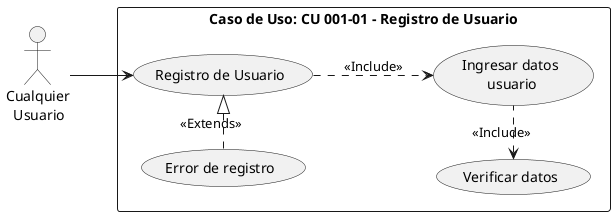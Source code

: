 @startuml
left to right direction
note "Caso de Uso: CU 001-01 - Registro de Usuario" AS N
:Cualquier\n  Usuario: AS User
rectangle N {
(Registro de Usuario) AS CU1
(Ingresar datos\n usuario) AS E1
(Verificar datos) AS E2
(Error de registro) AS E3
}
User --> CU1
CU1 ..>E1 : <<Include>>
E2 <-right. E1 : <<Include>>
E3 .right--|> CU1: <<Extends>>
@enduml

@startuml
left to right direction
note "Caso de Uso: CU 001-02 - Listado de Usuarios" AS N
:      Administrador\nAuxiliar Administrativo: AS User
rectangle N {
(Listado de Usuarios) AS CU2
(Visualizar Usuarios) AS E1
(Filtrar Datos) AS E2
(Error de Listado) AS E3
}
User --> CU2
CU2 ..> E1 : <<Include>>
E2 -left.|> CU2 : <<Extends>>
E3 ..right--|> CU2: <<Extends>>
@enduml

@startuml
left to right direction
note "Caso de Uso: CU 001-03 - Modificar Usuarios" AS N
:      Administrador\nAuxiliar Administrativo: AS User
rectangle N {
(Modificar Usuarios) AS CU4
(Acceder a ficha\n de usuario) AS E1
(Confirmar Cambios) AS E2
(Validar Cambios) AS E3
(Cancelar Cambios) AS E4
(Actualizar Listado\n de Usuarios) AS E5
}
User --> E1
E1 --> CU4 : <<Include>>
CU4 .left.> E2 : <<Include>>
E3 <..right- CU4: <<Include>>
E4 ..|> E2 : <<Extends>>
E3 -left.> E5 : <<Include>>
@enduml

@startuml
left to right direction
note "Caso de Uso: CU 001-04 - Baja de Usuarios" AS N
:       Administrador\nAuxiliar Administrativo: AS User
rectangle N {
(Baja de Usuarios) AS CU4
(Acceder a ficha\n de usuario) AS E1
(Confirmar Baja) AS E2
(Validar Baja) AS E3
(Cancelar Baja) AS E4
(Actualizar Listado\n de Usuarios) AS E5
(Reactivar Usuario) AS E6
}
User --> E1
E1 --> CU4
CU4 .left.> E2 : <<Include>>
E3 <..right- CU4: <<Include>>
E4 ..|> E2 : <<Extends>>
E3 -left.> E5 : <<Include>>
E6 ..|> CU4 : <<Extends>>
@enduml

@startuml
left to right direction
note "Caso de Uso: CU 001-05 - Login de Usuarios" AS N
:Usuario Registrado: AS User
rectangle N {
(Login de Usuarios) AS CU5
(Acceso al Sistema) AS E1
(Error de Acceso) AS E2
(Verificar Datos de Ingreso) AS E3
}
User --> CU5
E1 <.. E3 : <<Include>>
E2 .right-|> E3 : <<Extends>>
CU5 .-> E3: <<Include>>
@enduml

@startuml
left to right direction
note "Caso de Uso: CU 001-06 - Modificación de datos propios del Usuario" AS N
:Usuario Registrado: AS User
rectangle N {
(Modificar datos\n personales) AS CU4
(Acceder a ficha\n personal) AS E1
(Confirmar Cambios) AS E2
(Validar Cambios) AS E3
(Cancelar Cambios) AS E4
(Actualización de datos\n personales) AS E5
}
User --> E1
E1 --> CU4 : <<Include>>
CU4 .left.> E2 : <<Include>>
E3 <..right- CU4: <<Include>>
E4 ..|> E2 : <<Extends>>
E3 -left.> E5 : <<Include>>
@enduml

@startuml
left to right direction
note "Caso de Uso: CU 002-01 - Ingreso de Perfil" AS N
:       Administrador\nAuxiliar Administrativo: AS User
rectangle N {
(Ingreso de Perfil) AS CU7
(Ingresar datos\n de Perfil) AS E1
(Verificar datos) AS E2
(Error de registro) AS E3
(Registro Exitoso) AS E4
}
User --> CU7
CU7 ..>E1 : <<Include>>
E2 <-right. E1: <<Include>>
E3 ..right--|> CU7: <<Extends>>
E2 .> E4 : <<Include>>
@enduml

@startuml
left to right direction
note "Caso de Uso: CU 002-02 - Listado de Perfiles" AS N
:      Administrador\nAuxiliar Administrativo: AS User
rectangle N {
(Listado de Perfiles) AS CU8
(Visualizar Perfil) AS E1
(Filtrar Datos) AS E2
(Error de Listado) AS E3
}
User --> CU8
CU8 ..> E1 : <<Include>>
E2 -left.|> CU8 : <<Extends>>
E3 ..right--|> CU8: <<Extends>>
@enduml

@startuml
left to right direction
note "Caso de Uso: CU 002-03 - Modificar Perfiles" AS N
:      Administrador\nAuxiliar Administrativo: AS User
rectangle N {
(Modificar Perfiles) AS CU9
(Acceder a ficha\n del Perfil) AS E1
(Confirmar Cambios) AS E2
(Validar Cambios) AS E3
(Cancelar Cambios) AS E4
(Actualizar Listado\n de Perfiles) AS E5
}
User --> E1
E1 --> CU9 : <<Include>>
CU9 .left.> E2 : <<Include>>
E3 <..right- CU9: <<Include>>
E4 ..|> E2 : <<Extends>>
E3 -left.> E5 : <<Include>>
@enduml

@startuml
left to right direction
note "Caso de Uso: CU 002-04 - Baja de Perfil" AS N
:       Administrador\nAuxiliar Administrativo: AS User
rectangle N {
(Baja de Perfil) AS CU10
(Acceder al listado\n de Perfiles) AS E1
(Confirmar Baja) AS E2
(Validar Baja) AS E3
(Cancelar Baja) AS E4
(Actualizar Listado\n de Perfiles) AS E5
(Reactivar Perfil) AS E6
}
User --> E1
E1 --> CU10 : <<Include>>
CU10 .left.> E2 : <<Include>>
E3 <..right- CU10: <<Include>>
E4 ..|> E2 : <<Extends>>
E3 -left.> E5 : <<Include>>
E6 ..|> CU10 : <<Extends>>
@enduml

@startuml
left to right direction
note "      Administrador\nAuxiliar Administrativo\n Ingeniero Biomédico\n         Técnologo\n           Técnico" as N2
note "Caso de Uso: CU 005-01 - Registro de Intervención" AS N
:Usuario Registrado: AS User
rectangle N {
(Registro de Intervención) AS CU11
(Ingresar datos\n de Intervención) AS E1
(Confirmar Registro) AS E2
(Error de registro) AS E3
(Registro Exitoso) AS E4
}
User --> CU11
CU11 ..>E1 : <<Include>>
E2 <-right. E1: <<Include>>
E3 ..right--|> CU11: <<Extends>>
E2 .> E4 : <<Include>>
N2 .left-> User
@enduml

@startuml
left to right direction
note "      Administrador\nAuxiliar Administrativo\n Ingeniero Biomédico\n         Técnologo\n           Técnico" as N2
note "Caso de Uso: CU 005-02 - Trabajar Intervenciones" AS N
:Usuario Registrado: AS User
rectangle N {
(Trabajar Intervención) AS CU12
(Acceder al Historial\n de Intervenciones) AS E1
(Actualizar datos de\n la intervención) AS E2
(Validar Cambios) AS E3
(Actualizar Registro) AS E5
}
User --> E1
E1 -left-> CU12 : <<Include>>
CU12 ..> E2 : <<Include>>
E3 <..right- E2: <<Include>>
E3 -left.> E5 : <<Include>>
N2 .left-> User
@enduml

@startuml
left to right direction
note "      Administrador\nAuxiliar Administrativo\n Ingeniero Biomédico\n         Técnologo\n           Técnico" as N2
note "Caso de Uso: CU 005-03 - Reporte de Intervención por Fechas" AS N
:Usuario Registrado: AS User
rectangle N {
(Reporte de Intervención\n por Fechas) AS CU13
(Acceder al Historial\n de Intervenciones) AS E1
(Filtrar registros por\n fecha de la intervención) AS E2
(Visualizar Reporte\n de la intervención) AS E3
(Reporte sin datos) AS E4
}
User --> E1
E1 -left-> CU13 : <<Include>>
CU13 ..> E2 : <<Include>>
E3 <..right- E2: <<Include>>
E4 ..|> E2: <<Extends>>
N2 .left-> User
@enduml

@startuml
left to right direction
note "      Administrador\nAuxiliar Administrativo\n Ingeniero Biomédico\n         Técnologo\n           Técnico" as N2
note "Caso de Uso: CU 005-04 - Reporte por Tipo de Intervención" AS N
:Usuario Registrado: AS User
rectangle N {
(Reporte por Tipo de Intervención) AS CU14
(Acceder al Historial\n de Intervenciones) AS E1
(Filtrar registros) AS E2
(Visualizar Reporte\n de la intervención) AS E3
(Reporte sin datos) AS E4
}
User --> E1
E1 -left-> CU14 : <<Include>>
CU14 <|.. E2 : <<Extends>>
CU14 ..> E3: <<Include>>
E4 ..|> E2: <<Extends>>
N2 .left-> User
@enduml

@startuml
left to right direction
note "      Administrador\nAuxiliar Administrativo\n Ingeniero Biomédico\n         Técnologo\n           Técnico" as N2
note "Caso de Uso: CU 006-01 - Ingreso de Equipos" AS N
:Usuario Registrado: AS User
rectangle N {
(Ingreso de Equipos) AS CU15
(Completar datos\n de Equipo) AS E1
(Confirmar Registro) AS E2
(Error de registro) AS E3
(Registro Exitoso) AS E4
(Cancelar Ingreso) AS E5
}
User --> CU15
CU15 ..>E1 : <<Include>>
E2 <-right. E1: <<Include>>
E3 ..right--|> CU15: <<Extends>>
E2 .> E4 : <<Include>>
N2 .left-> User
E5 ..|> E2 : <<Extends>>
@enduml

@startuml
left to right direction
note "      Administrador\nAuxiliar Administrativo\n Ingeniero Biomédico\n         Técnologo\n           Técnico" as N2
note "Caso de Uso: CU 006-02 - Baja de Equipo" AS N
:Usuario Registrado: AS User
rectangle N {
(Baja de Equipo) AS CU16
(Completar los campos\n requeridos) AS E1
(Confirmar Baja de Equipo) AS E2
(Error Datos Inválidos) AS E3
(Actualización de Equipos registrados) AS E4
(Cancela Baja) AS E5
}
User --> CU16
CU16 ..>E1 : <<Include>>
E2 <-right. E1: <<Include>>
E3 ..right--|> CU16: <<Extends>>
E2 .> E4 : <<Include>>
E5 ..|> E2 : <<Extends>>
N2 .left-> User
@enduml

@startuml
left to right direction
note "      Administrador\nAuxiliar Administrativo\n Ingeniero Biomédico\n         Técnologo\n           Técnico" as N2
note "Caso de Uso: CU 006-03 - Modificación de Equipo" AS N
:Usuario Registrado: AS User
rectangle N {
(Modificación de Equipos) AS CU17
(Completar los campos\n requeridos) AS E1
(Confirmar Actualización de Equipo) AS E2
(Error Datos Inválidos) AS E3
(Actualización de Equipos registrados) AS E4
(Cancelar Modificación) AS E5
(Acceder al listado \nde Equipos Registrados) AS E6
}
User --> E6
E6 --> CU17 :<<Include>>
CU17 ..>E1 : <<Include>>
E2 <-. E1: <<Include>>
E3 .-|> CU17: <<Extends>>
E2 .> E4 : <<Include>>
E5 .-|> E2 : <<Extends>>
N2 .left-> User
@enduml

@startuml
left to right direction
note "      Administrador\nAuxiliar Administrativo\n Ingeniero Biomédico\n         Técnologo\n           Técnico" as N2
note "Caso de Uso: CU 006-04 - Reporte de Equipos" AS N
:Usuario Registrado: AS User
rectangle N {
(Reporte de Equipos) AS CU18
(Visualizar reportes \nde Equipos) AS E1
(Filtrar la busqueda) AS E2
(Error Filtro Inválidos) AS E3
(Acceder al listado \nde Equipos Registrados) AS E6
}
User --> E6
E6 --> CU18 :<<Include>>
CU18 ..>E1 : <<Include>>
E2 .-|> E1: <<Extends>>
E3 .-|> CU18: <<Extends>>
N2 .ri-> User
@enduml

@startuml
left to right direction
note "      Administrador\nAuxiliar Administrativo\n Ingeniero Biomédico\n         Técnologo\n           Técnico" as N2
note "Caso de Uso: CU 007-01 - Ingreso de Ubicación" AS N
:Usuario Registrado: AS User
rectangle N {
(Ingreso de Ubicación) AS CU19
(Completar datos\n de la Ubicación) AS E1
(Confirmar Registro) AS E2
(Error de registro) AS E3
(Registro Exitoso) AS E4
(Cancelar Ingreso) AS E5
}
User --> CU19
CU19 ..>E1 : <<Include>>
E2 <. E1: <<Include>>
E3 ..right--|> CU19: <<Extends>>
E2 .> E4 : <<Include>>
N2 .left-> User
E5 ..|> E2 : <<Extends>>
@enduml

@startuml
left to right direction
note "      Administrador\nAuxiliar Administrativo\n Ingeniero Biomédico\n         Técnologo\n           Técnico" as N2
note "Caso de Uso: CU 007-02 - Modificación de Ubicaciones" AS N
:Usuario Registrado: AS User
rectangle N {
(Modificación de Ubicaciones) AS CU20
(Completar los campos\n a modificar) AS E1
(Confirmar Actualización\n de la Ubicación) AS E2
(Error Datos Inválidos) AS E3
(Actualización de Ubicaciones\n en la Institución) AS E4
(Cancelar Modificación) AS E5
}
User ---> CU20
CU20 ..>E1 : <<Include>>
E2 <-. E1: <<Include>>
E3 .-|> CU20: <<Extends>>
E2 .> E4 : <<Include>>
E5 .-|> E2 : <<Extends>>
N2 .left-> User
@enduml

@startuml
left to right direction
note "      Administrador\nAuxiliar Administrativo\n Ingeniero Biomédico\n         Técnologo\n           Técnico" as N2
note "Caso de Uso: CU 007-03 - Baja de Ubicación" AS N
:Usuario Registrado: AS User
rectangle N {
(Baja de Ubicación) AS CU21
(Completar los campos\n requeridos) AS E1
(Confirmar Eliminación\n de la Ubicación) AS E2
(Ubicación Eliminada) AS E4
(Cancelar Baja) AS E5
(Listado de Ubicaciones) AS E6
}
User --> E6
E6 -> CU21
CU21 ..>E1 : <<Include>>
E2 <. E1: <<Include>>
E2 .> E4 : <<Include>>
E5 .-|> E2 : <<Extends>>
N2 .right-> User
@enduml

@startuml
left to right direction
note "      Administrador\nAuxiliar Administrativo\n Ingeniero Biomédico\n         Técnologo\n           Técnico" as N2
note "Caso de Uso: CU 007-04 - Movimiento de Equipo" AS N
:Usuario Registrado: AS User
rectangle N {
(Movimiento de Equipo) AS CU22
(Ingresar Datos) AS E1
(Confirmar Movimiento del Equipo) AS E2
(Actualización de datos) AS E4
(Cancelar Modificación) AS E5
}
User --> CU22
CU22 ..>E1 : <<Include>>
E2 <. E1: <<Include>>
E2 .> E4 : <<Include>>
E5 .-|> E2 : <<Extends>>
N2 .left-> User
@enduml

@startuml
left to right direction
note "      Administrador\nAuxiliar Administrativo\n Ingeniero Biomédico\n         Técnologo\n           Técnico" as N2
note "Caso de Uso: CU 007-05 - Listado de Movimiento de Equipos" AS N
:Usuario Registrado: AS User
rectangle N {
(Listado de Movimiento\n de Equipos) AS CU23
(Filtrar Registros) AS E1
(Visualizar reporte) AS E4
}
User --> CU23
CU23 <|.. E1 : <<Extends>>
CU23 ..>E4 : <<Include>>
E1 ..> E4
N2 .left-> User
@enduml

@startuml
left to right direction
note "Caso de Uso: CU 014-01 - Ingreso de Tipo de Intervención" AS N
:Auxiliar Administrativo: AS User
rectangle N {
(Ingreso de Tipo\n de Intervención) AS CU24
(Ingresar datos) AS E1
(Confirmar Tipo de Intervención) AS E2
(Error de registro) AS E3
(Registro Exitoso) AS E4
(Cancelar Ingreso) AS E5
}
User --> CU24
CU24 ..>E1 : <<Include>>
E2 <. E1: <<Include>>
E3 ..right--|> CU24: <<Extends>>
E2 .> E4 : <<Include>>
E5 ..|> E2 : <<Extends>>
@enduml

@startuml
left to right direction
note "Caso de Uso: CU 014-02 - Listado de Tipo de Intervención" AS N
:Auxiliar Administrativo: AS User
rectangle N {
(Listado de Tipo\n de Intervención) AS CU25
(Filtrar Listado) AS E1
(Visualizar Tipos de\n Intervenciones Registrados) AS E2
}
User --> CU25
CU25 <|..E1 : <<Extends>>
CU25 ..> E2: <<Include>>
E2 <. E1: <<Include>>
@enduml

@startuml
left to right direction
note "Caso de Uso: CU 014-03 - Modificar Tipo de Intervención" AS N
:Auxiliar Administrativo: AS User
rectangle N {
(Modificar Tipo\n de Intervención) AS CU26
(Completar los campos\n a modificar) AS E1
(Confirmar Actualización\n de datos) AS E2
(Actualización Exitosa) AS E4
(Cancelar Modificación) AS E5
(Listado de Tipos \nde Intervenciones) AS E6
}
User ---> E6
E6 --> CU26
CU26 .down->E1 : <<Include>>
E2 <-. E1: <<Include>>
E2 .> E4 : <<Include>>
E5 .-|> E2 : <<Extends>>
@enduml

@startuml
left to right direction
note "Caso de Uso: CU 014-04 - Baja de Tipo de Intervención" AS N
:Auxiliar Administrativo: AS User
rectangle N {
(Baja de Tipo\n de Intervención) AS CU27
(Confirmar Actualización\n de datos) AS E2
(Baja Exitosa) AS E4
(Cancelar Baja) AS E5
}
User ---> CU27
CU27 .down->E2 : <<Include>>
E2 .> E4 : <<Include>>
E5 .-|> E2 : <<Extends>>
@enduml
